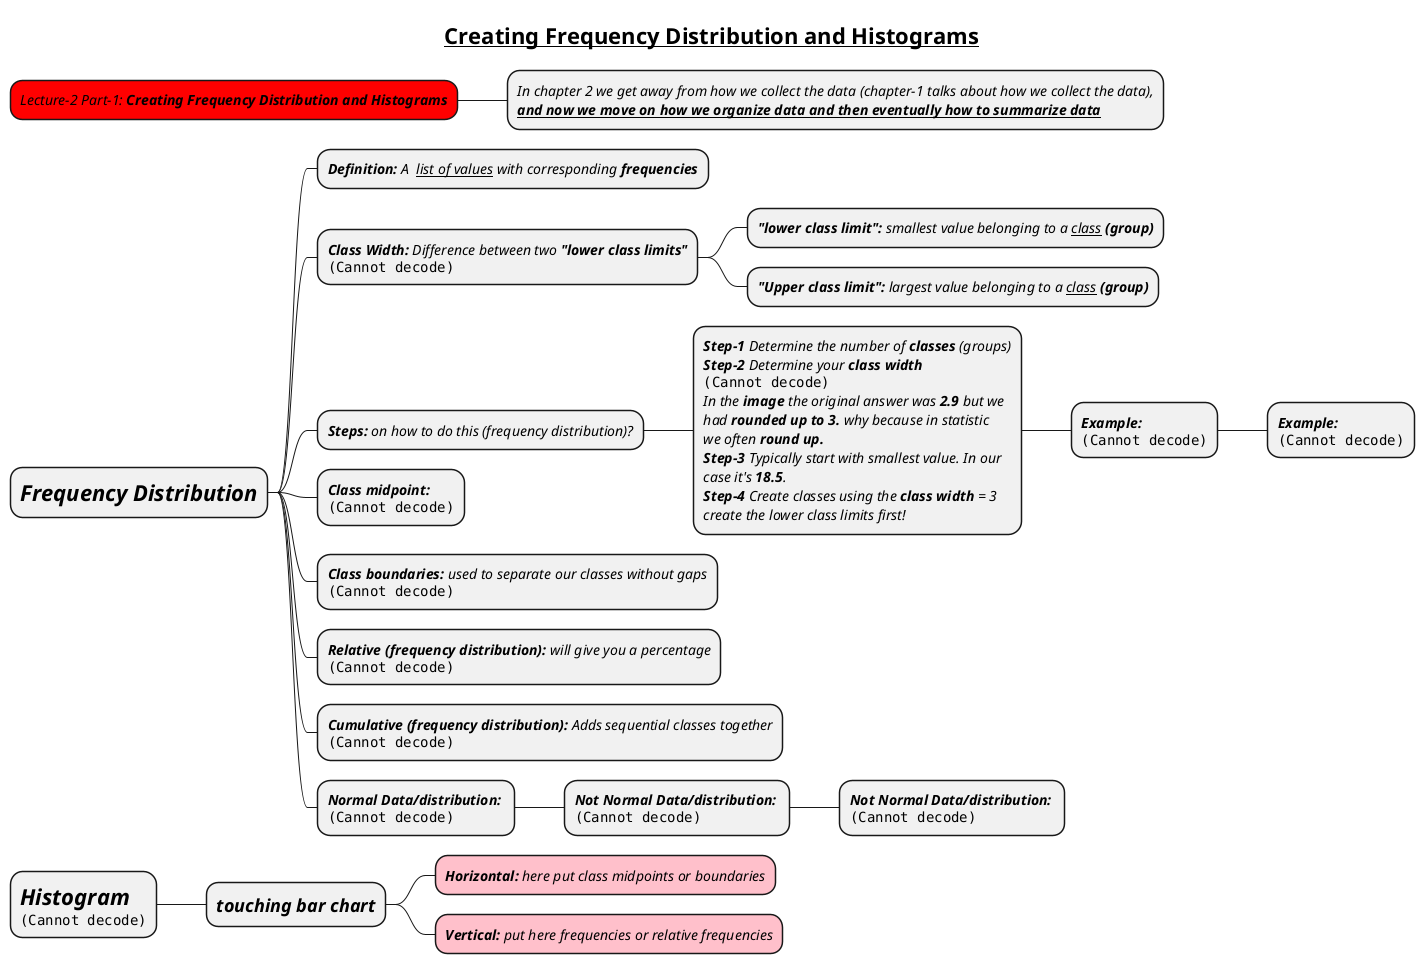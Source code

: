 @startmindmap
skinparam node {
    FontStyle italic
}

title =__Creating Frequency Distribution and Histograms__

*[#red] Lecture-2 Part-1: **Creating Frequency Distribution and Histograms**

**:In chapter 2 we get away from how we collect the data (chapter-1 talks about how we collect the data),
**__and now we move on how we organize data and then eventually how to summarize data__**;

* =**Frequency Distribution**
** **Definition:** A  __list of values__ with corresponding **frequencies**
** **Class Width:** Difference between two **"lower class limits"**\n<img:images/img_5.png>
*** **"lower class limit":** smallest value belonging to a __class__ **(group)**
*** **"Upper class limit":** largest value belonging to a __class__ **(group)**
** **Steps:** on how to do this (frequency distribution)?
***:**Step-1** Determine the number of **classes** (groups)
**Step-2** Determine your **class width**
<img:images/img.png>
In the **image** the original answer was **2.9** but we
had **rounded up to 3.** why because in statistic
we often **round up.**
**Step-3** Typically start with smallest value. In our
case it's **18.5**.
**Step-4** Create classes using the **class width** = 3
create the lower class limits first!;

**** **Example:** \n<img:images/img_1.png>
***** **Example:** \n<img:images/img_6.png>
** **Class midpoint:** \n<img:images/img_2.png>
** **Class boundaries:** used to separate our classes without gaps\n<img:images/img_4.png>
** **Relative (frequency distribution):** will give you a percentage\n<img:images/img_3.png>
** **Cumulative (frequency distribution):** Adds sequential classes together\n<img:images/img_7.png>
** **Normal Data/distribution:** \n<img:images/img_8.png>
*** **Not Normal Data/distribution:** \n<img:images/img_9.png>
**** **Not Normal Data/distribution:** \n<img:images/img_10.png>

* =**Histogram**\n<img:images/img_11.png>
** =touching bar chart
***[#pink] **Horizontal:** here put class midpoints or boundaries
***[#pink] **Vertical:** put here frequencies or relative frequencies

@endmindmap
